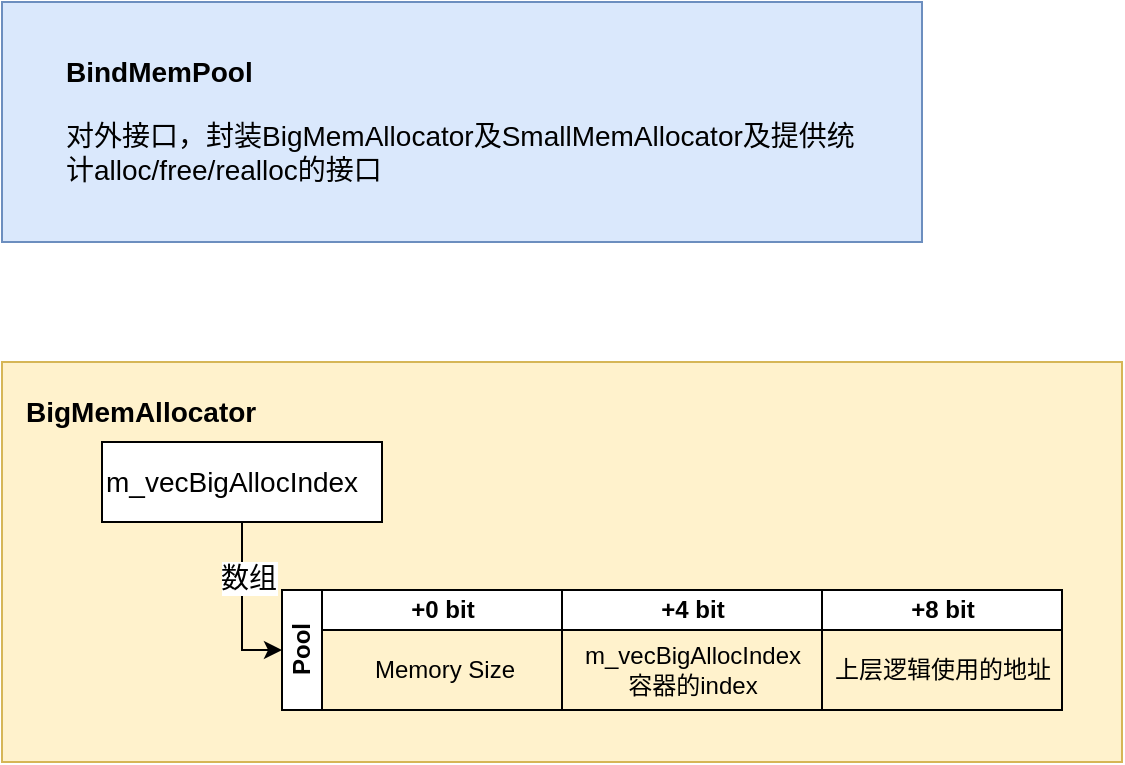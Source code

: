 <mxfile version="12.4.2" type="github" pages="1">
  <diagram id="X1JWmDco7V7aQGfYqFeC" name="第 1 页">
    <mxGraphModel dx="1422" dy="762" grid="1" gridSize="10" guides="1" tooltips="1" connect="1" arrows="1" fold="1" page="1" pageScale="1" pageWidth="827" pageHeight="1169" math="0" shadow="0">
      <root>
        <mxCell id="0"/>
        <mxCell id="1" parent="0"/>
        <mxCell id="mT6Vso_sqhVSDmdvRBr--15" value="" style="rounded=0;whiteSpace=wrap;html=1;align=center;fillColor=#fff2cc;strokeColor=#d6b656;" parent="1" vertex="1">
          <mxGeometry x="110" y="240" width="560" height="200" as="geometry"/>
        </mxCell>
        <mxCell id="mT6Vso_sqhVSDmdvRBr--6" value="Pool" style="swimlane;html=1;childLayout=stackLayout;resizeParent=1;resizeParentMax=0;startSize=20;horizontal=0;horizontalStack=1;align=center;fontStyle=1" parent="1" vertex="1">
          <mxGeometry x="250" y="354" width="390" height="60" as="geometry"/>
        </mxCell>
        <mxCell id="mT6Vso_sqhVSDmdvRBr--7" value="+0 bit" style="swimlane;html=1;startSize=20;" parent="mT6Vso_sqhVSDmdvRBr--6" vertex="1">
          <mxGeometry x="20" width="120" height="60" as="geometry"/>
        </mxCell>
        <mxCell id="mT6Vso_sqhVSDmdvRBr--11" value="Memory Size" style="text;html=1;align=center;verticalAlign=middle;resizable=0;points=[];;autosize=1;" parent="mT6Vso_sqhVSDmdvRBr--7" vertex="1">
          <mxGeometry x="16" y="30" width="90" height="20" as="geometry"/>
        </mxCell>
        <mxCell id="mT6Vso_sqhVSDmdvRBr--8" value="+4 bit" style="swimlane;html=1;startSize=20;" parent="mT6Vso_sqhVSDmdvRBr--6" vertex="1">
          <mxGeometry x="140" width="130" height="60" as="geometry"/>
        </mxCell>
        <mxCell id="mT6Vso_sqhVSDmdvRBr--12" value="m_vecBigAllocIndex &lt;br&gt;容器的index" style="text;html=1;align=center;verticalAlign=middle;resizable=0;points=[];;autosize=1;" parent="mT6Vso_sqhVSDmdvRBr--8" vertex="1">
          <mxGeometry y="25" width="130" height="30" as="geometry"/>
        </mxCell>
        <mxCell id="mT6Vso_sqhVSDmdvRBr--9" value="+8 bit" style="swimlane;html=1;startSize=20;" parent="mT6Vso_sqhVSDmdvRBr--6" vertex="1">
          <mxGeometry x="270" width="120" height="60" as="geometry"/>
        </mxCell>
        <mxCell id="mT6Vso_sqhVSDmdvRBr--14" value="上层逻辑使用的地址" style="text;html=1;align=center;verticalAlign=middle;resizable=0;points=[];;autosize=1;" parent="mT6Vso_sqhVSDmdvRBr--9" vertex="1">
          <mxGeometry y="30" width="120" height="20" as="geometry"/>
        </mxCell>
        <mxCell id="mT6Vso_sqhVSDmdvRBr--17" value="BigMemAllocator" style="text;html=1;strokeColor=none;fillColor=none;align=left;verticalAlign=middle;whiteSpace=wrap;rounded=0;fontStyle=1;fontSize=14;" parent="1" vertex="1">
          <mxGeometry x="120" y="250" width="130" height="30" as="geometry"/>
        </mxCell>
        <mxCell id="mT6Vso_sqhVSDmdvRBr--26" value="" style="edgeStyle=orthogonalEdgeStyle;rounded=0;orthogonalLoop=1;jettySize=auto;html=1;fontSize=14;entryX=0;entryY=0.5;entryDx=0;entryDy=0;" parent="1" source="mT6Vso_sqhVSDmdvRBr--18" target="mT6Vso_sqhVSDmdvRBr--6" edge="1">
          <mxGeometry relative="1" as="geometry"/>
        </mxCell>
        <mxCell id="mT6Vso_sqhVSDmdvRBr--27" value="数组" style="text;html=1;align=center;verticalAlign=middle;resizable=0;points=[];;labelBackgroundColor=#ffffff;fontSize=14;" parent="mT6Vso_sqhVSDmdvRBr--26" vertex="1" connectable="0">
          <mxGeometry x="-0.35" y="3" relative="1" as="geometry">
            <mxPoint as="offset"/>
          </mxGeometry>
        </mxCell>
        <mxCell id="mT6Vso_sqhVSDmdvRBr--18" value="m_vecBigAllocIndex" style="rounded=0;whiteSpace=wrap;html=1;fontSize=14;align=left;" parent="1" vertex="1">
          <mxGeometry x="160" y="280" width="140" height="40" as="geometry"/>
        </mxCell>
        <mxCell id="0ZVS2XXFW-gt5it1XFPR-1" value="" style="rounded=0;whiteSpace=wrap;html=1;fontSize=14;align=left;fillColor=#dae8fc;strokeColor=#6c8ebf;" vertex="1" parent="1">
          <mxGeometry x="110" y="60" width="460" height="120" as="geometry"/>
        </mxCell>
        <mxCell id="0ZVS2XXFW-gt5it1XFPR-5" value="&lt;span style=&quot;text-align: center;&quot;&gt;BindMemPool&lt;/span&gt;" style="text;html=1;strokeColor=none;fillColor=none;align=left;verticalAlign=middle;whiteSpace=wrap;rounded=0;fontStyle=1;fontSize=14;" vertex="1" parent="1">
          <mxGeometry x="140" y="80" width="130" height="30" as="geometry"/>
        </mxCell>
        <mxCell id="0ZVS2XXFW-gt5it1XFPR-6" value="对外接口，封装BigMemAllocator及SmallMemAllocator及提供统计alloc/free/realloc的接口" style="text;html=1;strokeColor=none;fillColor=none;align=left;verticalAlign=middle;whiteSpace=wrap;rounded=0;fontSize=14;" vertex="1" parent="1">
          <mxGeometry x="140" y="110" width="400" height="50" as="geometry"/>
        </mxCell>
      </root>
    </mxGraphModel>
  </diagram>
</mxfile>
